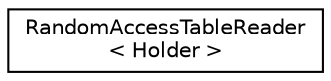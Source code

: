 digraph "Graphical Class Hierarchy"
{
  edge [fontname="Helvetica",fontsize="10",labelfontname="Helvetica",labelfontsize="10"];
  node [fontname="Helvetica",fontsize="10",shape=record];
  rankdir="LR";
  Node0 [label="RandomAccessTableReader\l\< Holder \>",height=0.2,width=0.4,color="black", fillcolor="white", style="filled",URL="$classkaldi_1_1RandomAccessTableReader.html",tooltip="Allows random access to a collection of objects in an archive or script file; see The Table concept..."];
}
